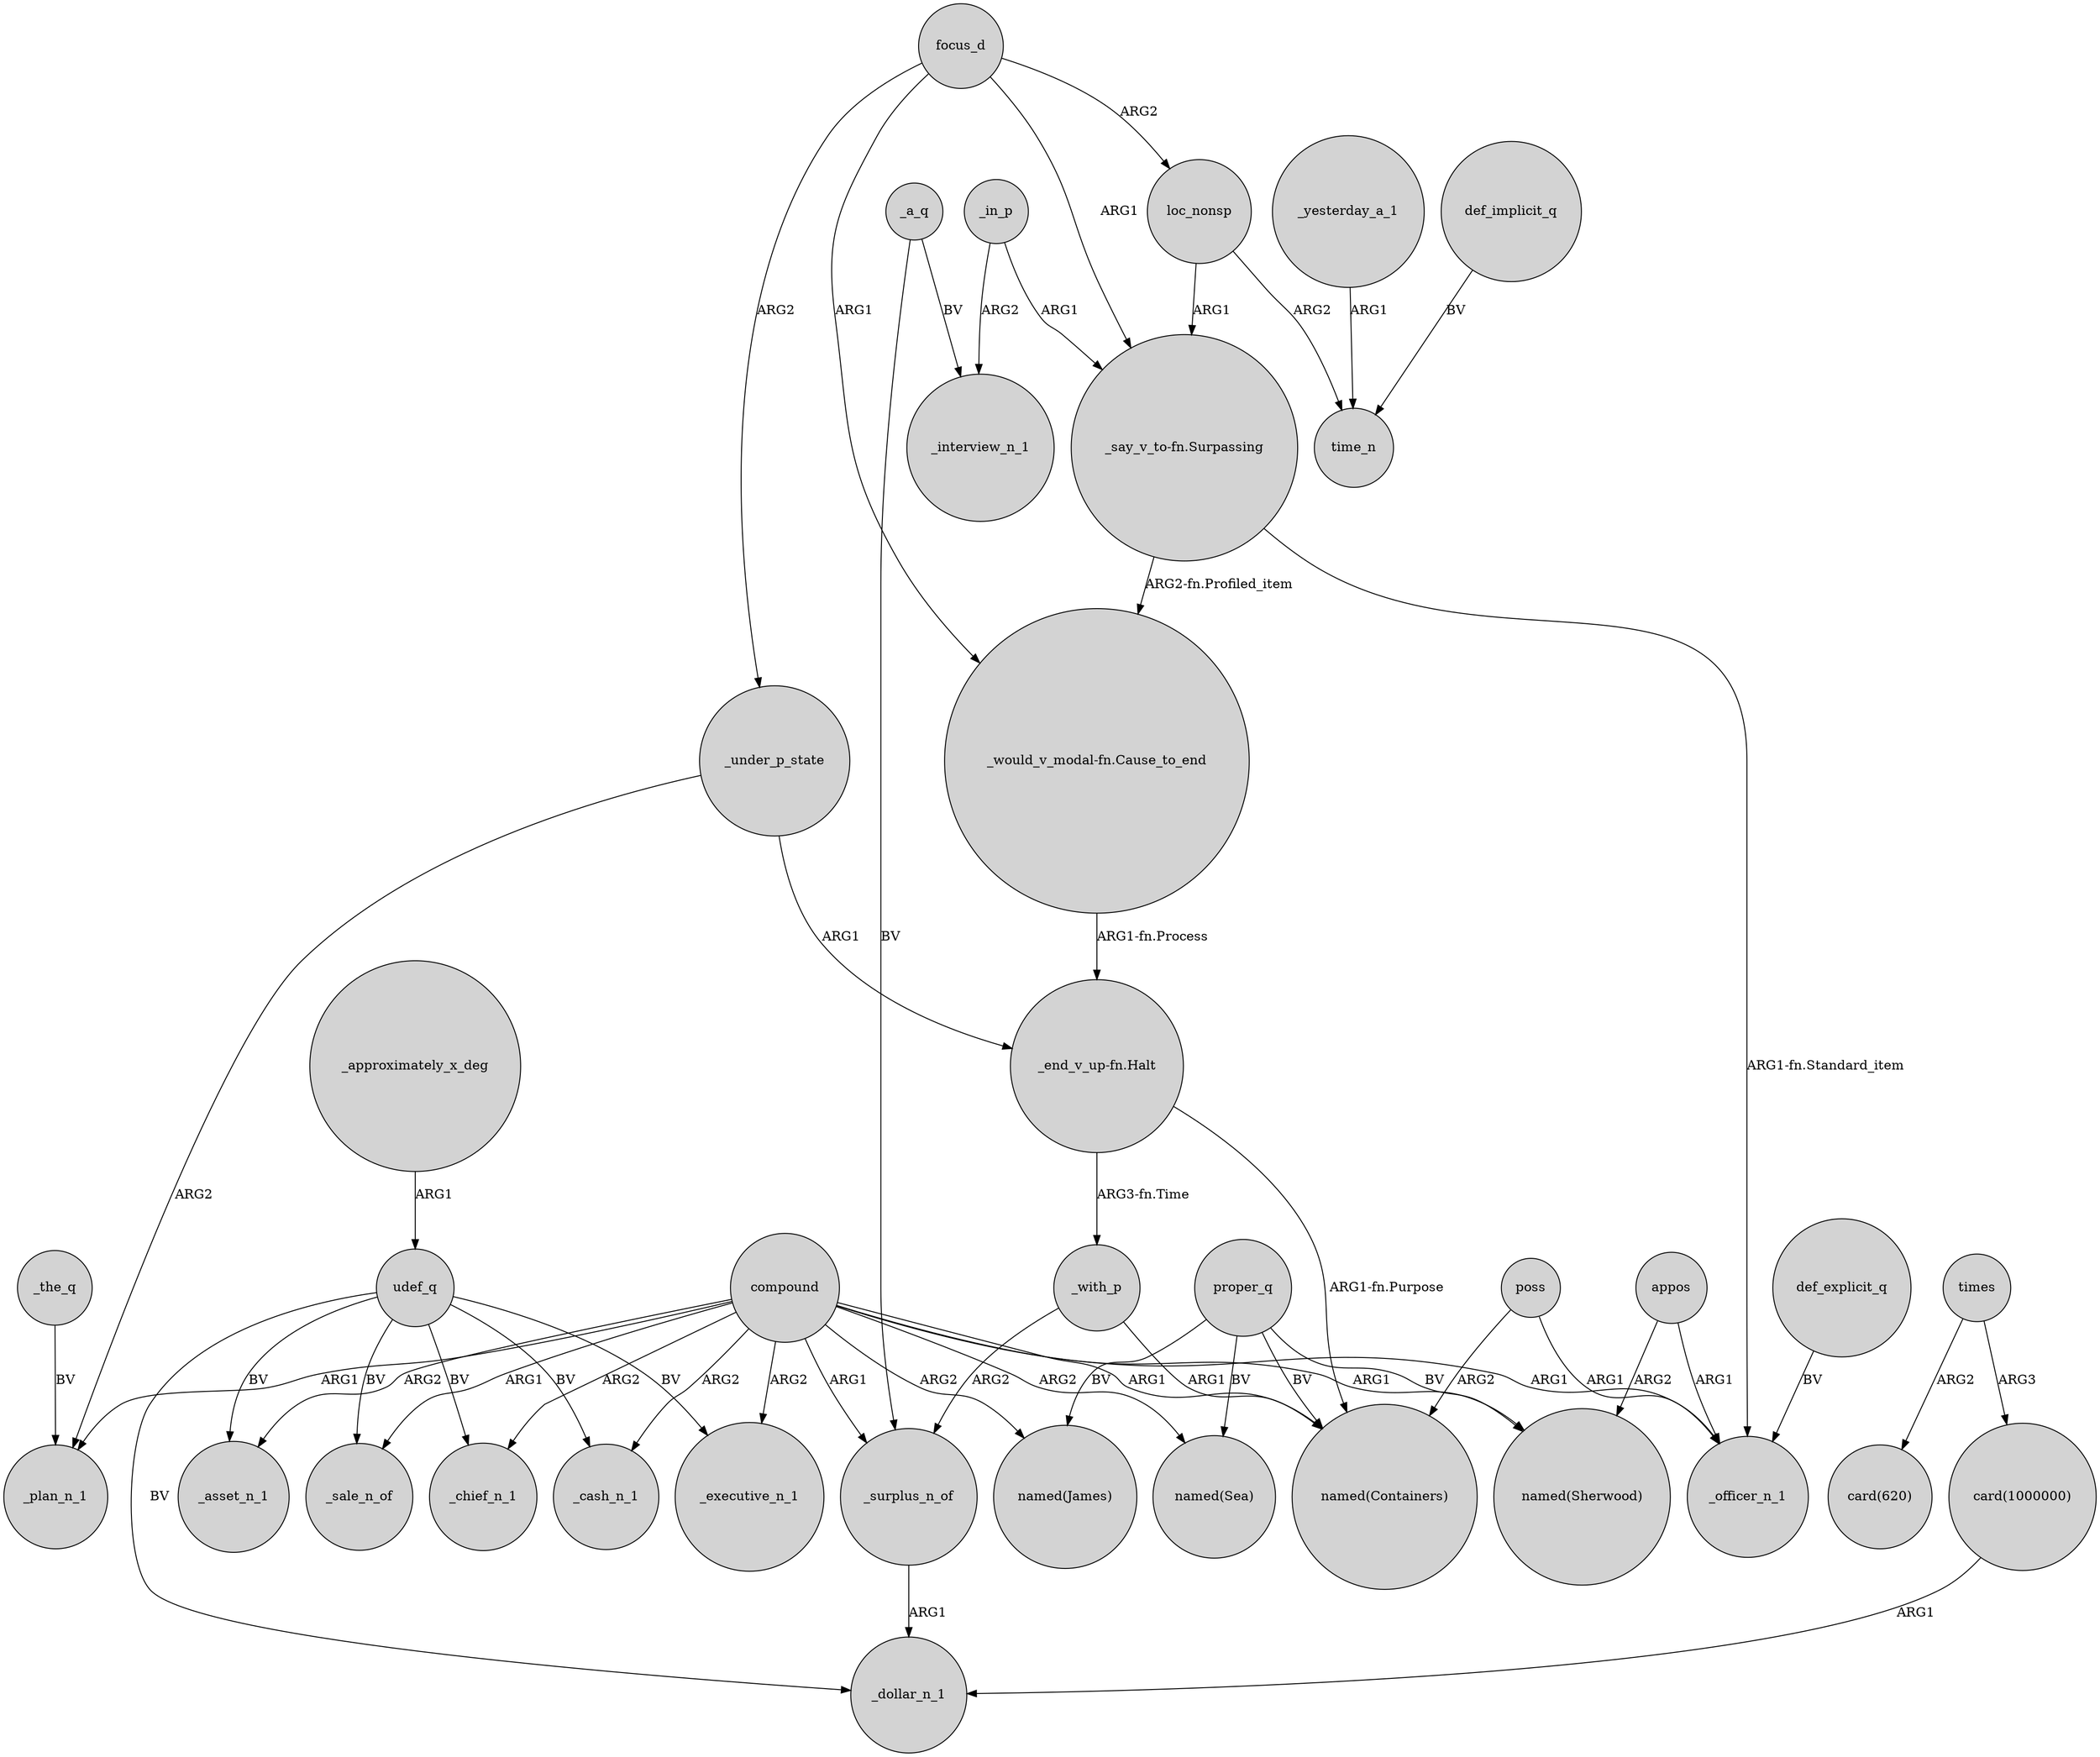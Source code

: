 digraph {
	node [shape=circle style=filled]
	udef_q -> _sale_n_of [label=BV]
	focus_d -> _under_p_state [label=ARG2]
	_under_p_state -> _plan_n_1 [label=ARG2]
	compound -> "named(Sea)" [label=ARG2]
	compound -> _sale_n_of [label=ARG1]
	proper_q -> "named(James)" [label=BV]
	compound -> "named(Containers)" [label=ARG1]
	proper_q -> "named(Sherwood)" [label=BV]
	focus_d -> "_say_v_to-fn.Surpassing" [label=ARG1]
	compound -> _chief_n_1 [label=ARG2]
	_under_p_state -> "_end_v_up-fn.Halt" [label=ARG1]
	udef_q -> _asset_n_1 [label=BV]
	"_would_v_modal-fn.Cause_to_end" -> "_end_v_up-fn.Halt" [label="ARG1-fn.Process"]
	compound -> "named(Sherwood)" [label=ARG1]
	"_say_v_to-fn.Surpassing" -> _officer_n_1 [label="ARG1-fn.Standard_item"]
	compound -> _officer_n_1 [label=ARG1]
	udef_q -> _dollar_n_1 [label=BV]
	_yesterday_a_1 -> time_n [label=ARG1]
	"_end_v_up-fn.Halt" -> _with_p [label="ARG3-fn.Time"]
	poss -> "named(Containers)" [label=ARG2]
	udef_q -> _executive_n_1 [label=BV]
	_surplus_n_of -> _dollar_n_1 [label=ARG1]
	_with_p -> _surplus_n_of [label=ARG2]
	"_end_v_up-fn.Halt" -> "named(Containers)" [label="ARG1-fn.Purpose"]
	udef_q -> _cash_n_1 [label=BV]
	def_explicit_q -> _officer_n_1 [label=BV]
	_a_q -> _surplus_n_of [label=BV]
	_in_p -> "_say_v_to-fn.Surpassing" [label=ARG1]
	loc_nonsp -> time_n [label=ARG2]
	_with_p -> "named(Containers)" [label=ARG1]
	compound -> _surplus_n_of [label=ARG1]
	compound -> _plan_n_1 [label=ARG1]
	def_implicit_q -> time_n [label=BV]
	times -> "card(620)" [label=ARG2]
	_approximately_x_deg -> udef_q [label=ARG1]
	loc_nonsp -> "_say_v_to-fn.Surpassing" [label=ARG1]
	compound -> "named(James)" [label=ARG2]
	udef_q -> _chief_n_1 [label=BV]
	appos -> _officer_n_1 [label=ARG1]
	_the_q -> _plan_n_1 [label=BV]
	compound -> _executive_n_1 [label=ARG2]
	"card(1000000)" -> _dollar_n_1 [label=ARG1]
	proper_q -> "named(Sea)" [label=BV]
	compound -> _cash_n_1 [label=ARG2]
	focus_d -> "_would_v_modal-fn.Cause_to_end" [label=ARG1]
	focus_d -> loc_nonsp [label=ARG2]
	poss -> _officer_n_1 [label=ARG1]
	_in_p -> _interview_n_1 [label=ARG2]
	compound -> _asset_n_1 [label=ARG2]
	"_say_v_to-fn.Surpassing" -> "_would_v_modal-fn.Cause_to_end" [label="ARG2-fn.Profiled_item"]
	appos -> "named(Sherwood)" [label=ARG2]
	proper_q -> "named(Containers)" [label=BV]
	times -> "card(1000000)" [label=ARG3]
	_a_q -> _interview_n_1 [label=BV]
}
